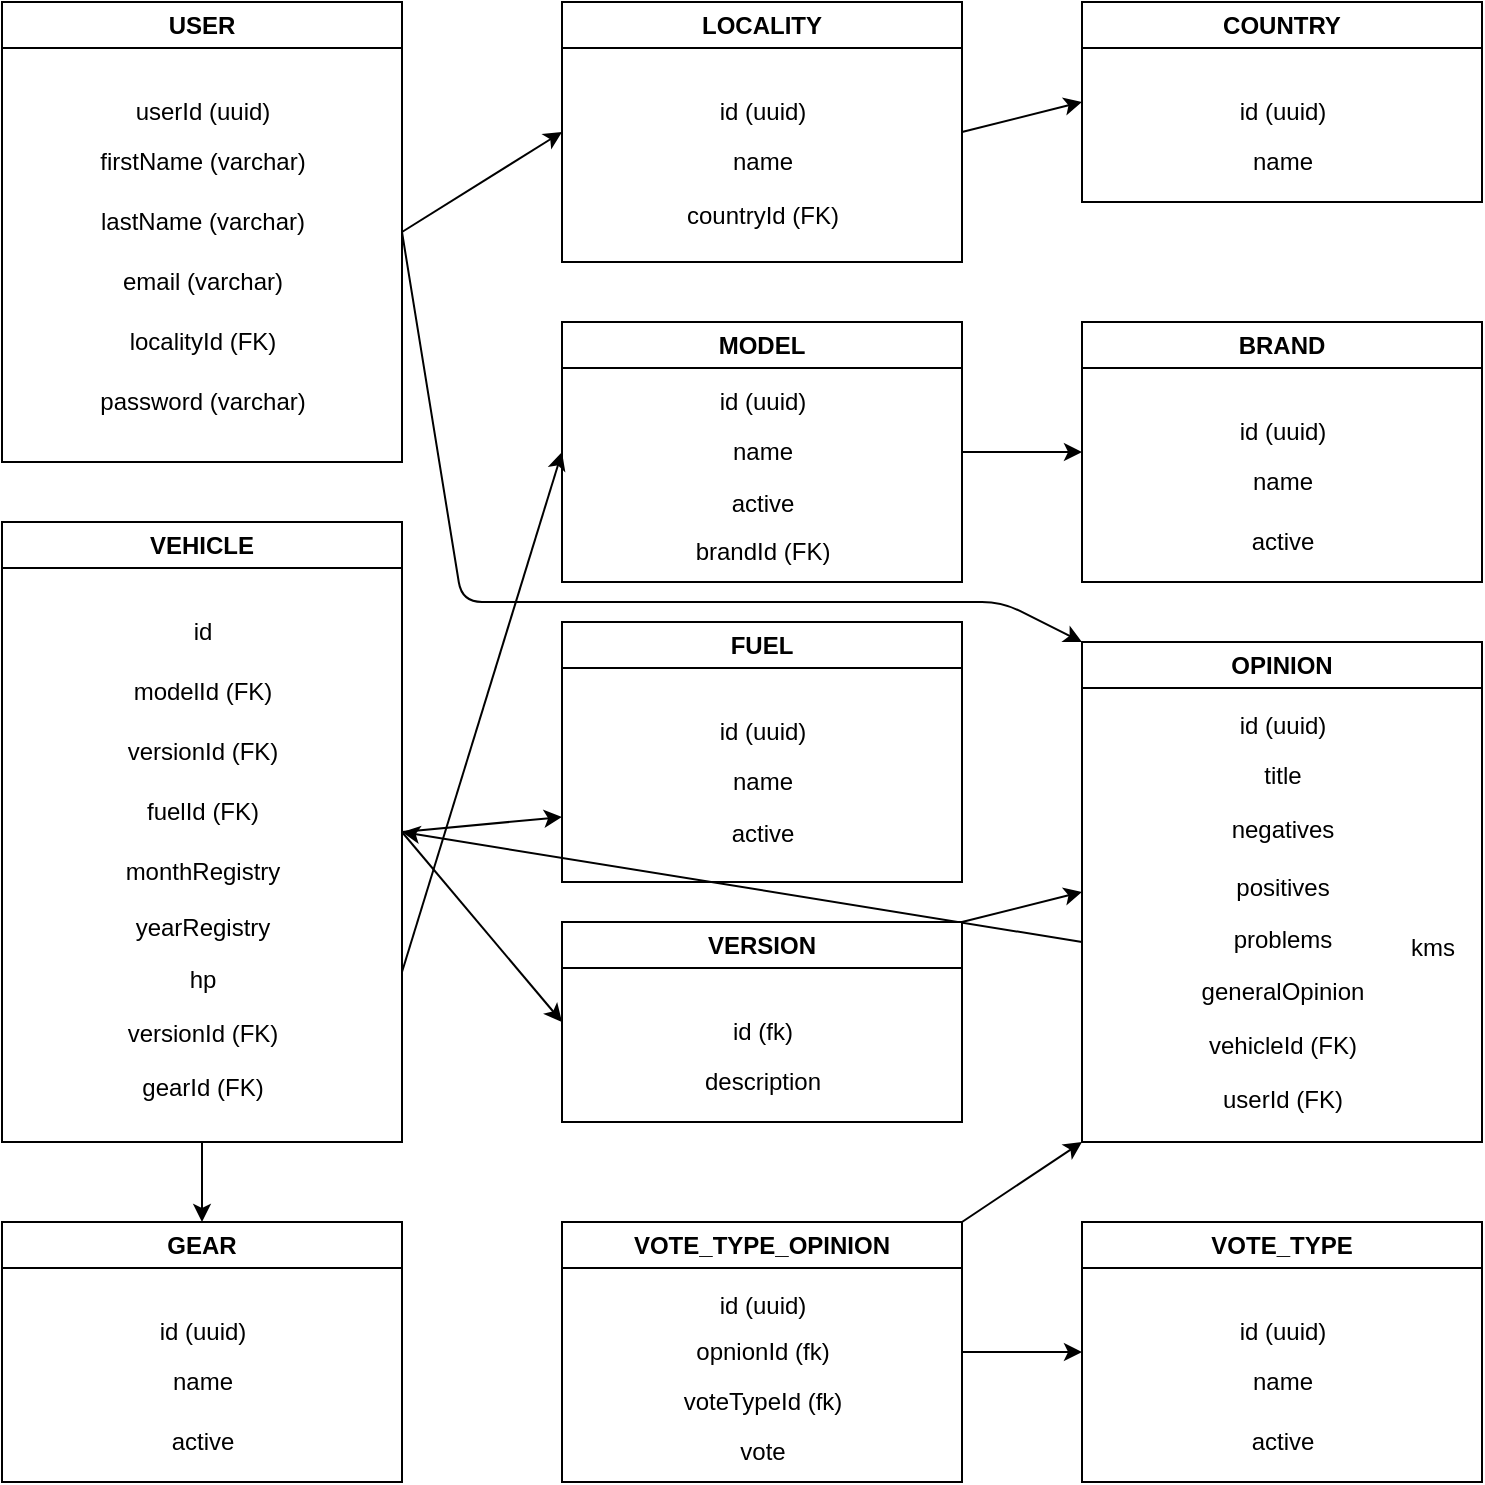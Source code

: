 <mxfile>
    <diagram id="L2iWvlBcFiVjpoBjf2YR" name="Page-1">
        <mxGraphModel dx="1290" dy="397" grid="1" gridSize="10" guides="1" tooltips="1" connect="1" arrows="1" fold="1" page="1" pageScale="1" pageWidth="850" pageHeight="1100" math="0" shadow="0">
            <root>
                <mxCell id="0"/>
                <mxCell id="1" parent="0"/>
                <mxCell id="112" style="edgeStyle=none;html=1;exitX=1;exitY=0.5;exitDx=0;exitDy=0;entryX=0;entryY=0.5;entryDx=0;entryDy=0;" parent="1" source="12" target="81" edge="1">
                    <mxGeometry relative="1" as="geometry"/>
                </mxCell>
                <mxCell id="113" style="edgeStyle=none;html=1;exitX=0.5;exitY=1;exitDx=0;exitDy=0;" parent="1" source="12" target="104" edge="1">
                    <mxGeometry relative="1" as="geometry"/>
                </mxCell>
                <mxCell id="12" value="VEHICLE" style="swimlane;whiteSpace=wrap;html=1;" parent="1" vertex="1">
                    <mxGeometry x="10" y="290" width="200" height="310" as="geometry"/>
                </mxCell>
                <mxCell id="14" value="id" style="text;html=1;align=center;verticalAlign=middle;resizable=0;points=[];autosize=1;strokeColor=none;fillColor=none;" parent="12" vertex="1">
                    <mxGeometry x="85" y="40" width="30" height="30" as="geometry"/>
                </mxCell>
                <mxCell id="20" value="monthRegistry" style="text;html=1;align=center;verticalAlign=middle;resizable=0;points=[];autosize=1;strokeColor=none;fillColor=none;" parent="12" vertex="1">
                    <mxGeometry x="50" y="160" width="100" height="30" as="geometry"/>
                </mxCell>
                <mxCell id="21" value="modelId (FK)" style="text;html=1;align=center;verticalAlign=middle;resizable=0;points=[];autosize=1;strokeColor=none;fillColor=none;" parent="12" vertex="1">
                    <mxGeometry x="55" y="70" width="90" height="30" as="geometry"/>
                </mxCell>
                <mxCell id="18" value="versionId (FK)" style="text;html=1;align=center;verticalAlign=middle;resizable=0;points=[];autosize=1;strokeColor=none;fillColor=none;" parent="12" vertex="1">
                    <mxGeometry x="50" y="100" width="100" height="30" as="geometry"/>
                </mxCell>
                <mxCell id="19" value="fuelId (FK)" style="text;html=1;align=center;verticalAlign=middle;resizable=0;points=[];autosize=1;strokeColor=none;fillColor=none;" parent="12" vertex="1">
                    <mxGeometry x="60" y="130" width="80" height="30" as="geometry"/>
                </mxCell>
                <mxCell id="53" value="yearRegistry" style="text;html=1;align=center;verticalAlign=middle;resizable=0;points=[];autosize=1;strokeColor=none;fillColor=none;" parent="12" vertex="1">
                    <mxGeometry x="55" y="188" width="90" height="30" as="geometry"/>
                </mxCell>
                <mxCell id="72" value="hp" style="text;html=1;align=center;verticalAlign=middle;resizable=0;points=[];autosize=1;strokeColor=none;fillColor=none;" parent="12" vertex="1">
                    <mxGeometry x="80" y="214" width="40" height="30" as="geometry"/>
                </mxCell>
                <mxCell id="108" value="versionId (FK)" style="text;html=1;align=center;verticalAlign=middle;resizable=0;points=[];autosize=1;strokeColor=none;fillColor=none;" parent="12" vertex="1">
                    <mxGeometry x="50" y="241" width="100" height="30" as="geometry"/>
                </mxCell>
                <mxCell id="109" value="gearId (FK)" style="text;html=1;align=center;verticalAlign=middle;resizable=0;points=[];autosize=1;strokeColor=none;fillColor=none;" parent="12" vertex="1">
                    <mxGeometry x="60" y="268" width="80" height="30" as="geometry"/>
                </mxCell>
                <mxCell id="114" style="edgeStyle=none;html=1;exitX=1;exitY=0.5;exitDx=0;exitDy=0;entryX=0;entryY=0.5;entryDx=0;entryDy=0;" parent="1" source="22" target="33" edge="1">
                    <mxGeometry relative="1" as="geometry"/>
                </mxCell>
                <mxCell id="22" value="LOCALITY" style="swimlane;whiteSpace=wrap;html=1;" parent="1" vertex="1">
                    <mxGeometry x="290" y="30" width="200" height="130" as="geometry"/>
                </mxCell>
                <mxCell id="23" value="id (uuid)" style="text;html=1;align=center;verticalAlign=middle;resizable=0;points=[];autosize=1;strokeColor=none;fillColor=none;" parent="22" vertex="1">
                    <mxGeometry x="65" y="40" width="70" height="30" as="geometry"/>
                </mxCell>
                <mxCell id="25" value="name" style="text;html=1;align=center;verticalAlign=middle;resizable=0;points=[];autosize=1;strokeColor=none;fillColor=none;" parent="22" vertex="1">
                    <mxGeometry x="75" y="65" width="50" height="30" as="geometry"/>
                </mxCell>
                <mxCell id="26" value="countryId (FK)" style="text;html=1;align=center;verticalAlign=middle;resizable=0;points=[];autosize=1;strokeColor=none;fillColor=none;" parent="22" vertex="1">
                    <mxGeometry x="50" y="92" width="100" height="30" as="geometry"/>
                </mxCell>
                <mxCell id="32" style="edgeStyle=none;html=1;exitX=1;exitY=0.5;exitDx=0;exitDy=0;entryX=0;entryY=0.5;entryDx=0;entryDy=0;" parent="1" source="46" target="22" edge="1">
                    <mxGeometry relative="1" as="geometry">
                        <mxPoint x="290" y="200" as="targetPoint"/>
                    </mxGeometry>
                </mxCell>
                <mxCell id="33" value="COUNTRY" style="swimlane;whiteSpace=wrap;html=1;" parent="1" vertex="1">
                    <mxGeometry x="550" y="30" width="200" height="100" as="geometry"/>
                </mxCell>
                <mxCell id="34" value="id (uuid)" style="text;html=1;align=center;verticalAlign=middle;resizable=0;points=[];autosize=1;strokeColor=none;fillColor=none;" parent="33" vertex="1">
                    <mxGeometry x="65" y="40" width="70" height="30" as="geometry"/>
                </mxCell>
                <mxCell id="35" value="name" style="text;html=1;align=center;verticalAlign=middle;resizable=0;points=[];autosize=1;strokeColor=none;fillColor=none;" parent="33" vertex="1">
                    <mxGeometry x="75" y="65" width="50" height="30" as="geometry"/>
                </mxCell>
                <mxCell id="118" style="edgeStyle=none;html=1;exitX=1;exitY=0.5;exitDx=0;exitDy=0;entryX=0;entryY=0;entryDx=0;entryDy=0;" edge="1" parent="1" source="46" target="73">
                    <mxGeometry relative="1" as="geometry">
                        <Array as="points">
                            <mxPoint x="240" y="330"/>
                            <mxPoint x="510" y="330"/>
                        </Array>
                    </mxGeometry>
                </mxCell>
                <mxCell id="46" value="USER" style="swimlane;whiteSpace=wrap;html=1;" parent="1" vertex="1">
                    <mxGeometry x="10" y="30" width="200" height="230" as="geometry"/>
                </mxCell>
                <mxCell id="47" value="userId (uuid)" style="text;html=1;align=center;verticalAlign=middle;resizable=0;points=[];autosize=1;strokeColor=none;fillColor=none;" parent="46" vertex="1">
                    <mxGeometry x="55" y="40" width="90" height="30" as="geometry"/>
                </mxCell>
                <mxCell id="48" value="password (varchar)" style="text;html=1;align=center;verticalAlign=middle;resizable=0;points=[];autosize=1;strokeColor=none;fillColor=none;" parent="46" vertex="1">
                    <mxGeometry x="35" y="185" width="130" height="30" as="geometry"/>
                </mxCell>
                <mxCell id="49" value="firstName (varchar)" style="text;html=1;align=center;verticalAlign=middle;resizable=0;points=[];autosize=1;strokeColor=none;fillColor=none;" parent="46" vertex="1">
                    <mxGeometry x="35" y="65" width="130" height="30" as="geometry"/>
                </mxCell>
                <mxCell id="50" value="lastName (varchar)" style="text;html=1;align=center;verticalAlign=middle;resizable=0;points=[];autosize=1;strokeColor=none;fillColor=none;" parent="46" vertex="1">
                    <mxGeometry x="35" y="95" width="130" height="30" as="geometry"/>
                </mxCell>
                <mxCell id="51" value="email (varchar)" style="text;html=1;align=center;verticalAlign=middle;resizable=0;points=[];autosize=1;strokeColor=none;fillColor=none;" parent="46" vertex="1">
                    <mxGeometry x="50" y="125" width="100" height="30" as="geometry"/>
                </mxCell>
                <mxCell id="52" value="localityId (FK)" style="text;html=1;align=center;verticalAlign=middle;resizable=0;points=[];autosize=1;strokeColor=none;fillColor=none;" parent="46" vertex="1">
                    <mxGeometry x="50" y="155" width="100" height="30" as="geometry"/>
                </mxCell>
                <mxCell id="56" value="BRAND" style="swimlane;whiteSpace=wrap;html=1;" parent="1" vertex="1">
                    <mxGeometry x="550" y="190" width="200" height="130" as="geometry"/>
                </mxCell>
                <mxCell id="57" value="id (uuid)" style="text;html=1;align=center;verticalAlign=middle;resizable=0;points=[];autosize=1;strokeColor=none;fillColor=none;" parent="56" vertex="1">
                    <mxGeometry x="65" y="40" width="70" height="30" as="geometry"/>
                </mxCell>
                <mxCell id="58" value="name" style="text;html=1;align=center;verticalAlign=middle;resizable=0;points=[];autosize=1;strokeColor=none;fillColor=none;" parent="56" vertex="1">
                    <mxGeometry x="75" y="65" width="50" height="30" as="geometry"/>
                </mxCell>
                <mxCell id="59" value="active" style="text;html=1;align=center;verticalAlign=middle;resizable=0;points=[];autosize=1;strokeColor=none;fillColor=none;" parent="56" vertex="1">
                    <mxGeometry x="75" y="95" width="50" height="30" as="geometry"/>
                </mxCell>
                <mxCell id="115" style="edgeStyle=none;html=1;exitX=1;exitY=0.5;exitDx=0;exitDy=0;entryX=0;entryY=0.5;entryDx=0;entryDy=0;" parent="1" source="61" target="56" edge="1">
                    <mxGeometry relative="1" as="geometry"/>
                </mxCell>
                <mxCell id="61" value="MODEL" style="swimlane;whiteSpace=wrap;html=1;" parent="1" vertex="1">
                    <mxGeometry x="290" y="190" width="200" height="130" as="geometry"/>
                </mxCell>
                <mxCell id="62" value="id (uuid)" style="text;html=1;align=center;verticalAlign=middle;resizable=0;points=[];autosize=1;strokeColor=none;fillColor=none;" parent="61" vertex="1">
                    <mxGeometry x="65" y="25" width="70" height="30" as="geometry"/>
                </mxCell>
                <mxCell id="63" value="name" style="text;html=1;align=center;verticalAlign=middle;resizable=0;points=[];autosize=1;strokeColor=none;fillColor=none;" parent="61" vertex="1">
                    <mxGeometry x="75" y="50" width="50" height="30" as="geometry"/>
                </mxCell>
                <mxCell id="64" value="active" style="text;html=1;align=center;verticalAlign=middle;resizable=0;points=[];autosize=1;strokeColor=none;fillColor=none;" parent="61" vertex="1">
                    <mxGeometry x="75" y="76" width="50" height="30" as="geometry"/>
                </mxCell>
                <mxCell id="99" value="brandId (FK)" style="text;html=1;align=center;verticalAlign=middle;resizable=0;points=[];autosize=1;strokeColor=none;fillColor=none;" parent="61" vertex="1">
                    <mxGeometry x="55" y="100" width="90" height="30" as="geometry"/>
                </mxCell>
                <mxCell id="65" style="edgeStyle=none;html=1;entryX=0;entryY=0.5;entryDx=0;entryDy=0;" parent="1" target="61" edge="1">
                    <mxGeometry relative="1" as="geometry">
                        <mxPoint x="210" y="515" as="sourcePoint"/>
                    </mxGeometry>
                </mxCell>
                <mxCell id="66" value="FUEL" style="swimlane;whiteSpace=wrap;html=1;" parent="1" vertex="1">
                    <mxGeometry x="290" y="340" width="200" height="130" as="geometry"/>
                </mxCell>
                <mxCell id="67" value="id (uuid)" style="text;html=1;align=center;verticalAlign=middle;resizable=0;points=[];autosize=1;strokeColor=none;fillColor=none;" parent="66" vertex="1">
                    <mxGeometry x="65" y="40" width="70" height="30" as="geometry"/>
                </mxCell>
                <mxCell id="68" value="name" style="text;html=1;align=center;verticalAlign=middle;resizable=0;points=[];autosize=1;strokeColor=none;fillColor=none;" parent="66" vertex="1">
                    <mxGeometry x="75" y="65" width="50" height="30" as="geometry"/>
                </mxCell>
                <mxCell id="69" value="active" style="text;html=1;align=center;verticalAlign=middle;resizable=0;points=[];autosize=1;strokeColor=none;fillColor=none;" parent="66" vertex="1">
                    <mxGeometry x="75" y="91" width="50" height="30" as="geometry"/>
                </mxCell>
                <mxCell id="70" style="edgeStyle=none;html=1;entryX=0;entryY=0.75;entryDx=0;entryDy=0;exitX=1;exitY=0.5;exitDx=0;exitDy=0;" parent="1" source="12" target="66" edge="1">
                    <mxGeometry relative="1" as="geometry"/>
                </mxCell>
                <mxCell id="102" style="edgeStyle=none;html=1;entryX=1;entryY=0.5;entryDx=0;entryDy=0;" parent="1" target="12" edge="1">
                    <mxGeometry relative="1" as="geometry">
                        <mxPoint x="550" y="500" as="sourcePoint"/>
                    </mxGeometry>
                </mxCell>
                <mxCell id="73" value="OPINION" style="swimlane;whiteSpace=wrap;html=1;" parent="1" vertex="1">
                    <mxGeometry x="550" y="350" width="200" height="250" as="geometry"/>
                </mxCell>
                <mxCell id="74" value="id (uuid)" style="text;html=1;align=center;verticalAlign=middle;resizable=0;points=[];autosize=1;strokeColor=none;fillColor=none;" parent="73" vertex="1">
                    <mxGeometry x="65" y="27" width="70" height="30" as="geometry"/>
                </mxCell>
                <mxCell id="75" value="title" style="text;html=1;align=center;verticalAlign=middle;resizable=0;points=[];autosize=1;strokeColor=none;fillColor=none;" parent="73" vertex="1">
                    <mxGeometry x="80" y="52" width="40" height="30" as="geometry"/>
                </mxCell>
                <mxCell id="76" value="negatives" style="text;html=1;align=center;verticalAlign=middle;resizable=0;points=[];autosize=1;strokeColor=none;fillColor=none;" parent="73" vertex="1">
                    <mxGeometry x="65" y="79" width="70" height="30" as="geometry"/>
                </mxCell>
                <mxCell id="78" value="positives" style="text;html=1;align=center;verticalAlign=middle;resizable=0;points=[];autosize=1;strokeColor=none;fillColor=none;" parent="73" vertex="1">
                    <mxGeometry x="65" y="108" width="70" height="30" as="geometry"/>
                </mxCell>
                <mxCell id="79" value="problems" style="text;html=1;align=center;verticalAlign=middle;resizable=0;points=[];autosize=1;strokeColor=none;fillColor=none;" parent="73" vertex="1">
                    <mxGeometry x="65" y="134" width="70" height="30" as="geometry"/>
                </mxCell>
                <mxCell id="80" value="generalOpinion" style="text;html=1;align=center;verticalAlign=middle;resizable=0;points=[];autosize=1;strokeColor=none;fillColor=none;" parent="73" vertex="1">
                    <mxGeometry x="50" y="160" width="100" height="30" as="geometry"/>
                </mxCell>
                <mxCell id="101" value="vehicleId (FK)" style="text;html=1;align=center;verticalAlign=middle;resizable=0;points=[];autosize=1;strokeColor=none;fillColor=none;" parent="73" vertex="1">
                    <mxGeometry x="50" y="187" width="100" height="30" as="geometry"/>
                </mxCell>
                <mxCell id="103" value="userId (FK)" style="text;html=1;align=center;verticalAlign=middle;resizable=0;points=[];autosize=1;strokeColor=none;fillColor=none;" parent="73" vertex="1">
                    <mxGeometry x="60" y="214" width="80" height="30" as="geometry"/>
                </mxCell>
                <mxCell id="71" value="kms" style="text;html=1;align=center;verticalAlign=middle;resizable=0;points=[];autosize=1;strokeColor=none;fillColor=none;" parent="73" vertex="1">
                    <mxGeometry x="150" y="138" width="50" height="30" as="geometry"/>
                </mxCell>
                <mxCell id="85" style="edgeStyle=none;html=1;exitX=1;exitY=0;exitDx=0;exitDy=0;entryX=0;entryY=0.5;entryDx=0;entryDy=0;" parent="1" source="81" target="73" edge="1">
                    <mxGeometry relative="1" as="geometry"/>
                </mxCell>
                <mxCell id="81" value="VERSION" style="swimlane;whiteSpace=wrap;html=1;" parent="1" vertex="1">
                    <mxGeometry x="290" y="490" width="200" height="100" as="geometry"/>
                </mxCell>
                <mxCell id="82" value="id (fk)" style="text;html=1;align=center;verticalAlign=middle;resizable=0;points=[];autosize=1;strokeColor=none;fillColor=none;" parent="81" vertex="1">
                    <mxGeometry x="75" y="40" width="50" height="30" as="geometry"/>
                </mxCell>
                <mxCell id="83" value="description" style="text;html=1;align=center;verticalAlign=middle;resizable=0;points=[];autosize=1;strokeColor=none;fillColor=none;" parent="81" vertex="1">
                    <mxGeometry x="60" y="65" width="80" height="30" as="geometry"/>
                </mxCell>
                <mxCell id="88" value="VOTE_TYPE" style="swimlane;whiteSpace=wrap;html=1;" parent="1" vertex="1">
                    <mxGeometry x="550" y="640" width="200" height="130" as="geometry"/>
                </mxCell>
                <mxCell id="89" value="id (uuid)" style="text;html=1;align=center;verticalAlign=middle;resizable=0;points=[];autosize=1;strokeColor=none;fillColor=none;" parent="88" vertex="1">
                    <mxGeometry x="65" y="40" width="70" height="30" as="geometry"/>
                </mxCell>
                <mxCell id="90" value="name" style="text;html=1;align=center;verticalAlign=middle;resizable=0;points=[];autosize=1;strokeColor=none;fillColor=none;" parent="88" vertex="1">
                    <mxGeometry x="75" y="65" width="50" height="30" as="geometry"/>
                </mxCell>
                <mxCell id="91" value="active" style="text;html=1;align=center;verticalAlign=middle;resizable=0;points=[];autosize=1;strokeColor=none;fillColor=none;" parent="88" vertex="1">
                    <mxGeometry x="75" y="95" width="50" height="30" as="geometry"/>
                </mxCell>
                <mxCell id="96" style="edgeStyle=none;html=1;exitX=1;exitY=0;exitDx=0;exitDy=0;entryX=0;entryY=1;entryDx=0;entryDy=0;" parent="1" source="92" target="73" edge="1">
                    <mxGeometry relative="1" as="geometry"/>
                </mxCell>
                <mxCell id="97" style="edgeStyle=none;html=1;entryX=0;entryY=0.5;entryDx=0;entryDy=0;" parent="1" source="92" target="88" edge="1">
                    <mxGeometry relative="1" as="geometry"/>
                </mxCell>
                <mxCell id="92" value="VOTE_TYPE_OPINION" style="swimlane;whiteSpace=wrap;html=1;" parent="1" vertex="1">
                    <mxGeometry x="290" y="640" width="200" height="130" as="geometry"/>
                </mxCell>
                <mxCell id="93" value="id (uuid)" style="text;html=1;align=center;verticalAlign=middle;resizable=0;points=[];autosize=1;strokeColor=none;fillColor=none;" parent="92" vertex="1">
                    <mxGeometry x="65" y="27" width="70" height="30" as="geometry"/>
                </mxCell>
                <mxCell id="94" value="opnionId (fk)" style="text;html=1;align=center;verticalAlign=middle;resizable=0;points=[];autosize=1;strokeColor=none;fillColor=none;" parent="92" vertex="1">
                    <mxGeometry x="55" y="50" width="90" height="30" as="geometry"/>
                </mxCell>
                <mxCell id="95" value="voteTypeId (fk)" style="text;html=1;align=center;verticalAlign=middle;resizable=0;points=[];autosize=1;strokeColor=none;fillColor=none;" parent="92" vertex="1">
                    <mxGeometry x="50" y="75" width="100" height="30" as="geometry"/>
                </mxCell>
                <mxCell id="98" value="vote" style="text;html=1;align=center;verticalAlign=middle;resizable=0;points=[];autosize=1;strokeColor=none;fillColor=none;" parent="92" vertex="1">
                    <mxGeometry x="75" y="100" width="50" height="30" as="geometry"/>
                </mxCell>
                <mxCell id="104" value="GEAR" style="swimlane;whiteSpace=wrap;html=1;" parent="1" vertex="1">
                    <mxGeometry x="10" y="640" width="200" height="130" as="geometry"/>
                </mxCell>
                <mxCell id="105" value="id (uuid)" style="text;html=1;align=center;verticalAlign=middle;resizable=0;points=[];autosize=1;strokeColor=none;fillColor=none;" parent="104" vertex="1">
                    <mxGeometry x="65" y="40" width="70" height="30" as="geometry"/>
                </mxCell>
                <mxCell id="106" value="name" style="text;html=1;align=center;verticalAlign=middle;resizable=0;points=[];autosize=1;strokeColor=none;fillColor=none;" parent="104" vertex="1">
                    <mxGeometry x="75" y="65" width="50" height="30" as="geometry"/>
                </mxCell>
                <mxCell id="107" value="active" style="text;html=1;align=center;verticalAlign=middle;resizable=0;points=[];autosize=1;strokeColor=none;fillColor=none;" parent="104" vertex="1">
                    <mxGeometry x="75" y="95" width="50" height="30" as="geometry"/>
                </mxCell>
            </root>
        </mxGraphModel>
    </diagram>
</mxfile>